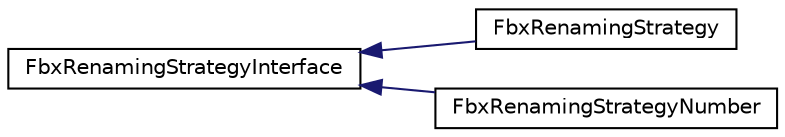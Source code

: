 digraph "クラス階層図"
{
  edge [fontname="Helvetica",fontsize="10",labelfontname="Helvetica",labelfontsize="10"];
  node [fontname="Helvetica",fontsize="10",shape=record];
  rankdir="LR";
  Node0 [label="FbxRenamingStrategyInterface",height=0.2,width=0.4,color="black", fillcolor="white", style="filled",URL="$class_fbx_renaming_strategy_interface.html"];
  Node0 -> Node1 [dir="back",color="midnightblue",fontsize="10",style="solid",fontname="Helvetica"];
  Node1 [label="FbxRenamingStrategy",height=0.2,width=0.4,color="black", fillcolor="white", style="filled",URL="$class_fbx_renaming_strategy.html"];
  Node0 -> Node2 [dir="back",color="midnightblue",fontsize="10",style="solid",fontname="Helvetica"];
  Node2 [label="FbxRenamingStrategyNumber",height=0.2,width=0.4,color="black", fillcolor="white", style="filled",URL="$class_fbx_renaming_strategy_number.html"];
}
